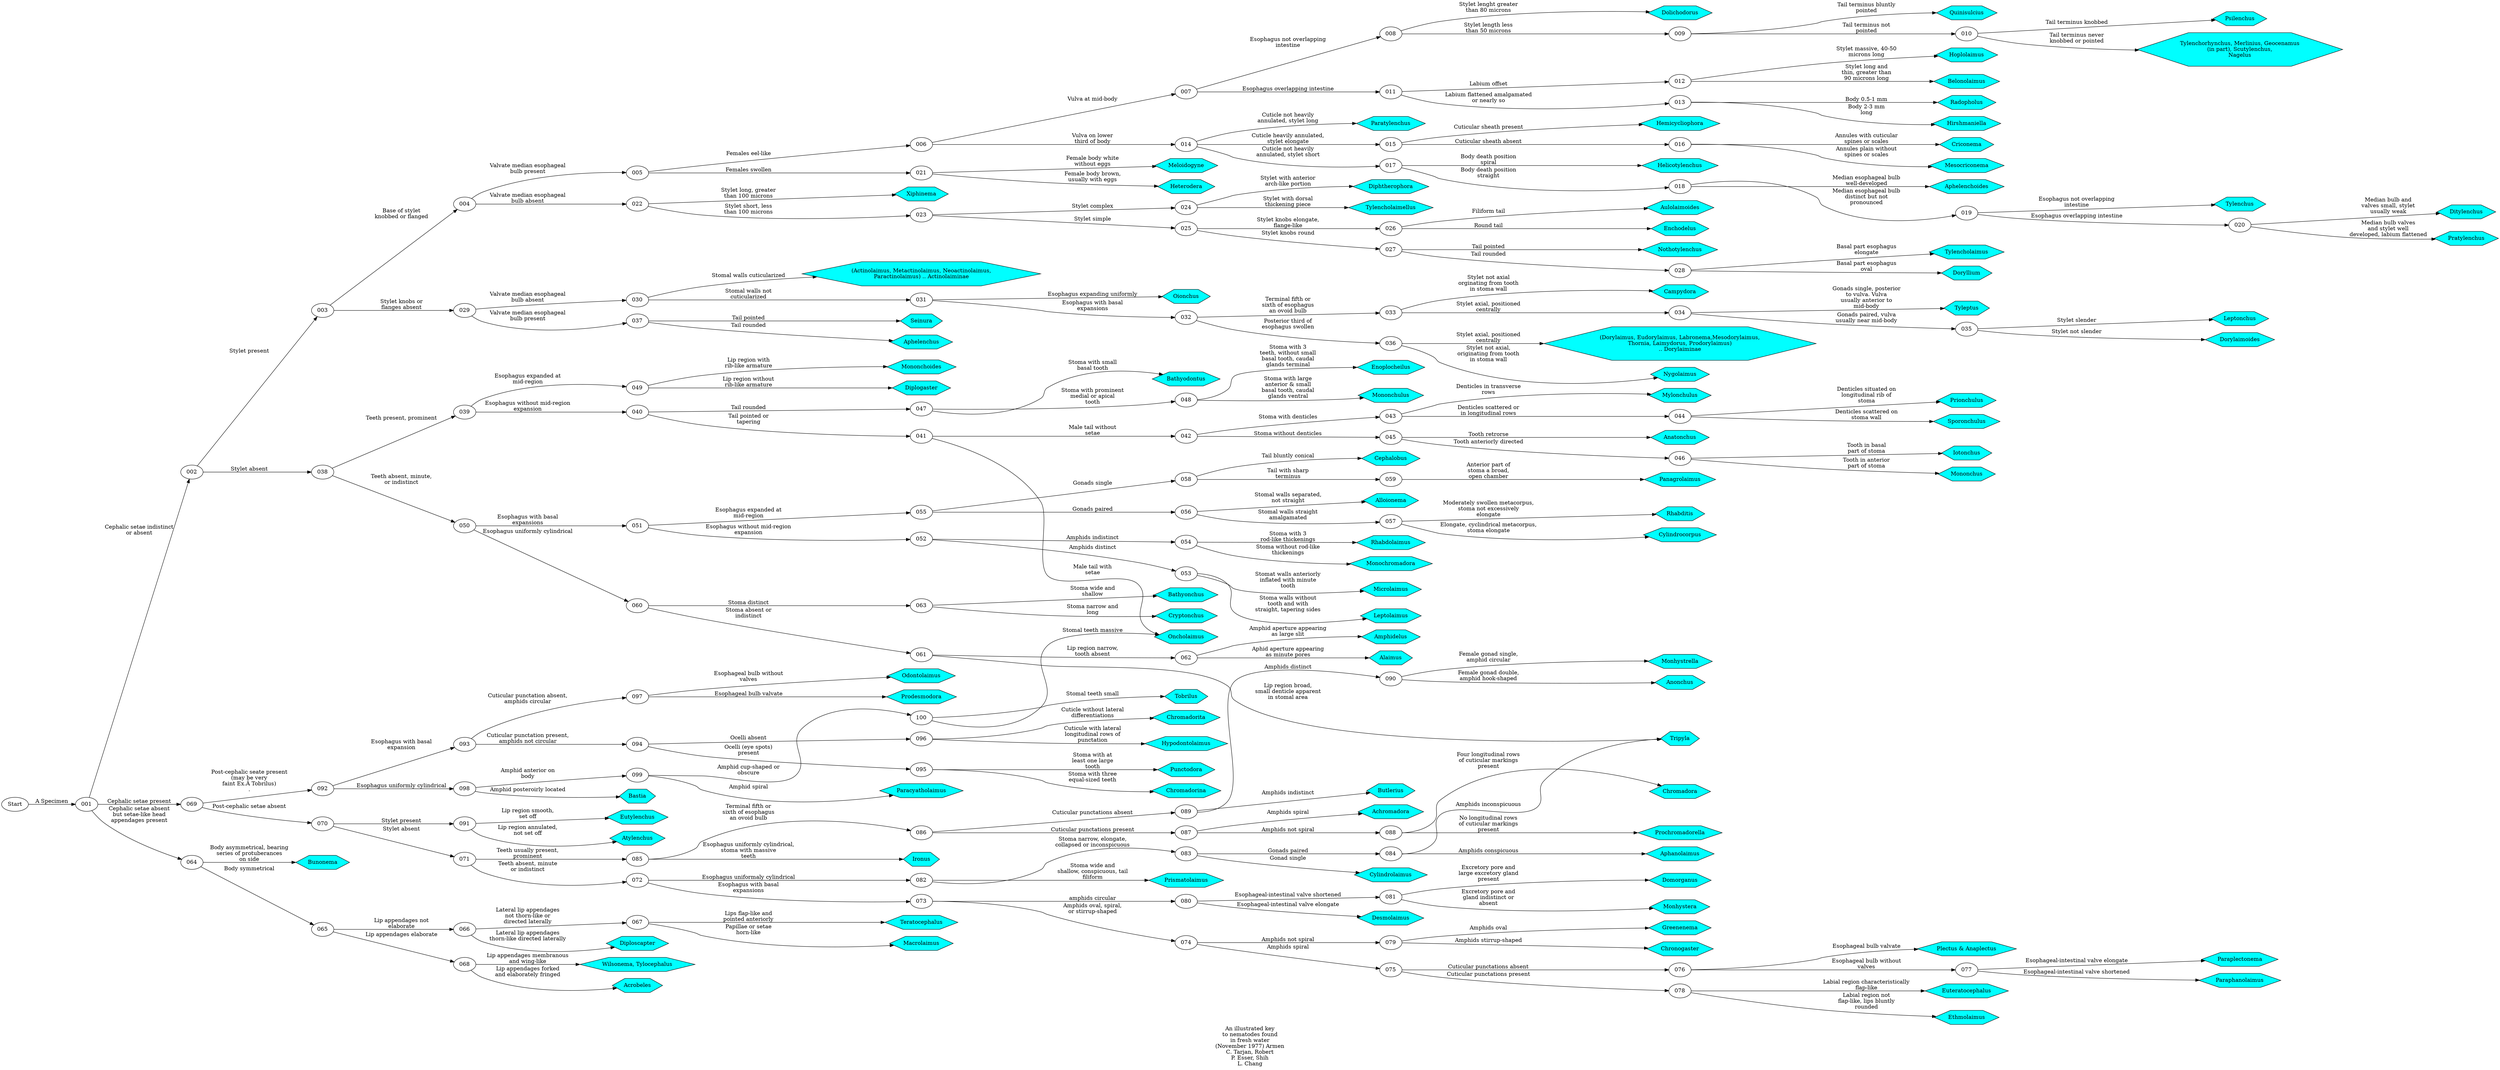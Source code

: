 digraph GraphTitle {
	graph [rankdir=LR remincross=True]
	label="An illustrated key
to nematodes found
in fresh water
(November 1977) Armen
C. Tarjan, Robert
P. Esser, Shih
L. Chang
"
	Dolichodorus
 [label=Dolichodorus
 fillcolor=aqua shape=hexagon style=filled]
	Quinisulcius
 [label=Quinisulcius
 fillcolor=aqua shape=hexagon style=filled]
	Psilenchus
 [label=Psilenchus
 fillcolor=aqua shape=hexagon style=filled]
	"Tylenchorhynchus, Merlinius, Geocenamus
(in part), Scutylenchus,
Nagelus
" [label="Tylenchorhynchus, Merlinius, Geocenamus
(in part), Scutylenchus,
Nagelus
" fillcolor=aqua shape=hexagon style=filled]
	Hoplolaimus
 [label=Hoplolaimus
 fillcolor=aqua shape=hexagon style=filled]
	Belonolaimus
 [label=Belonolaimus
 fillcolor=aqua shape=hexagon style=filled]
	Radopholus
 [label=Radopholus
 fillcolor=aqua shape=hexagon style=filled]
	Hirshmaniella
 [label=Hirshmaniella
 fillcolor=aqua shape=hexagon style=filled]
	Paratylenchus
 [label=Paratylenchus
 fillcolor=aqua shape=hexagon style=filled]
	Hemicycliophora
 [label=Hemicycliophora
 fillcolor=aqua shape=hexagon style=filled]
	Criconema
 [label=Criconema
 fillcolor=aqua shape=hexagon style=filled]
	Mesocriconema
 [label=Mesocriconema
 fillcolor=aqua shape=hexagon style=filled]
	Helicotylenchus
 [label=Helicotylenchus
 fillcolor=aqua shape=hexagon style=filled]
	Aphelenchoides
 [label=Aphelenchoides
 fillcolor=aqua shape=hexagon style=filled]
	Tylenchus
 [label=Tylenchus
 fillcolor=aqua shape=hexagon style=filled]
	Ditylenchus
 [label=Ditylenchus
 fillcolor=aqua shape=hexagon style=filled]
	Pratylenchus
 [label=Pratylenchus
 fillcolor=aqua shape=hexagon style=filled]
	Meloidogyne
 [label=Meloidogyne
 fillcolor=aqua shape=hexagon style=filled]
	Heterodera
 [label=Heterodera
 fillcolor=aqua shape=hexagon style=filled]
	Xiphinema
 [label=Xiphinema
 fillcolor=aqua shape=hexagon style=filled]
	Diphtherophora
 [label=Diphtherophora
 fillcolor=aqua shape=hexagon style=filled]
	Tylencholaimellus
 [label=Tylencholaimellus
 fillcolor=aqua shape=hexagon style=filled]
	Aulolaimoides
 [label=Aulolaimoides
 fillcolor=aqua shape=hexagon style=filled]
	Enchodelus
 [label=Enchodelus
 fillcolor=aqua shape=hexagon style=filled]
	Nothotylenchus
 [label=Nothotylenchus
 fillcolor=aqua shape=hexagon style=filled]
	Tylencholaimus
 [label=Tylencholaimus
 fillcolor=aqua shape=hexagon style=filled]
	Doryllium
 [label=Doryllium
 fillcolor=aqua shape=hexagon style=filled]
	"(Actinolaimus, Metactinolaimus, Neoactinolaimus,
Paractinolaimus) .. Actinolaiminae
" [label="(Actinolaimus, Metactinolaimus, Neoactinolaimus,
Paractinolaimus) .. Actinolaiminae
" fillcolor=aqua shape=hexagon style=filled]
	Oionchus
 [label=Oionchus
 fillcolor=aqua shape=hexagon style=filled]
	Campydora
 [label=Campydora
 fillcolor=aqua shape=hexagon style=filled]
	Tyleptus
 [label=Tyleptus
 fillcolor=aqua shape=hexagon style=filled]
	Leptonchus
 [label=Leptonchus
 fillcolor=aqua shape=hexagon style=filled]
	Dorylaimoides
 [label=Dorylaimoides
 fillcolor=aqua shape=hexagon style=filled]
	"(Dorylaimus, Eudorylaimus, Labronema,Mesodorylaimus,
Thornia, Laimydorus, Prodorylaimus)
.. Dorylaiminae
" [label="(Dorylaimus, Eudorylaimus, Labronema,Mesodorylaimus,
Thornia, Laimydorus, Prodorylaimus)
.. Dorylaiminae
" fillcolor=aqua shape=hexagon style=filled]
	Nygolaimus
 [label=Nygolaimus
 fillcolor=aqua shape=hexagon style=filled]
	Seinura
 [label=Seinura
 fillcolor=aqua shape=hexagon style=filled]
	Aphelenchus
 [label=Aphelenchus
 fillcolor=aqua shape=hexagon style=filled]
	Oncholaimus
 [label=Oncholaimus
 fillcolor=aqua shape=hexagon style=filled]
	Mylonchulus
 [label=Mylonchulus
 fillcolor=aqua shape=hexagon style=filled]
	Prionchulus
 [label=Prionchulus
 fillcolor=aqua shape=hexagon style=filled]
	Sporonchulus
 [label=Sporonchulus
 fillcolor=aqua shape=hexagon style=filled]
	Anatonchus
 [label=Anatonchus
 fillcolor=aqua shape=hexagon style=filled]
	Iotonchus
 [label=Iotonchus
 fillcolor=aqua shape=hexagon style=filled]
	Mononchus
 [label=Mononchus
 fillcolor=aqua shape=hexagon style=filled]
	Bathyodontus
 [label=Bathyodontus
 fillcolor=aqua shape=hexagon style=filled]
	Enoplocheilus
 [label=Enoplocheilus
 fillcolor=aqua shape=hexagon style=filled]
	Mononchulus
 [label=Mononchulus
 fillcolor=aqua shape=hexagon style=filled]
	Mononchoides
 [label=Mononchoides
 fillcolor=aqua shape=hexagon style=filled]
	Diplogaster
 [label=Diplogaster
 fillcolor=aqua shape=hexagon style=filled]
	Microlaimus
 [label=Microlaimus
 fillcolor=aqua shape=hexagon style=filled]
	Leptolaimus
 [label=Leptolaimus
 fillcolor=aqua shape=hexagon style=filled]
	Rhabdolaimus
 [label=Rhabdolaimus
 fillcolor=aqua shape=hexagon style=filled]
	Monochromadora
 [label=Monochromadora
 fillcolor=aqua shape=hexagon style=filled]
	Alloionema
 [label=Alloionema
 fillcolor=aqua shape=hexagon style=filled]
	Rhabditis
 [label=Rhabditis
 fillcolor=aqua shape=hexagon style=filled]
	Cylindrocorpus
 [label=Cylindrocorpus
 fillcolor=aqua shape=hexagon style=filled]
	Cephalobus
 [label=Cephalobus
 fillcolor=aqua shape=hexagon style=filled]
	Panagrolaimus
 [label=Panagrolaimus
 fillcolor=aqua shape=hexagon style=filled]
	Tripyla
 [label=Tripyla
 fillcolor=aqua shape=hexagon style=filled]
	Amphidelus
 [label=Amphidelus
 fillcolor=aqua shape=hexagon style=filled]
	Alaimus
 [label=Alaimus
 fillcolor=aqua shape=hexagon style=filled]
	Cryptonchus
 [label=Cryptonchus
 fillcolor=aqua shape=hexagon style=filled]
	Bathyonchus
 [label=Bathyonchus
 fillcolor=aqua shape=hexagon style=filled]
	Bunonema
 [label=Bunonema
 fillcolor=aqua shape=hexagon style=filled]
	Diploscapter
 [label=Diploscapter
 fillcolor=aqua shape=hexagon style=filled]
	Macrolaimus
 [label=Macrolaimus
 fillcolor=aqua shape=hexagon style=filled]
	Teratocephalus
 [label=Teratocephalus
 fillcolor=aqua shape=hexagon style=filled]
	Acrobeles
 [label=Acrobeles
 fillcolor=aqua shape=hexagon style=filled]
	"Wilsonema, Tylocephalus
" [label="Wilsonema, Tylocephalus
" fillcolor=aqua shape=hexagon style=filled]
	"Plectus & Anaplectus
" [label="Plectus & Anaplectus
" fillcolor=aqua shape=hexagon style=filled]
	Paraplectonema
 [label=Paraplectonema
 fillcolor=aqua shape=hexagon style=filled]
	Paraphanolaimus
 [label=Paraphanolaimus
 fillcolor=aqua shape=hexagon style=filled]
	Euteratocephalus
 [label=Euteratocephalus
 fillcolor=aqua shape=hexagon style=filled]
	Ethmolaimus
 [label=Ethmolaimus
 fillcolor=aqua shape=hexagon style=filled]
	Greenenema
 [label=Greenenema
 fillcolor=aqua shape=hexagon style=filled]
	Chronogaster
 [label=Chronogaster
 fillcolor=aqua shape=hexagon style=filled]
	Desmolaimus
 [label=Desmolaimus
 fillcolor=aqua shape=hexagon style=filled]
	Domorganus
 [label=Domorganus
 fillcolor=aqua shape=hexagon style=filled]
	Monhystera
 [label=Monhystera
 fillcolor=aqua shape=hexagon style=filled]
	Prismatolaimus
 [label=Prismatolaimus
 fillcolor=aqua shape=hexagon style=filled]
	Cylindrolaimus
 [label=Cylindrolaimus
 fillcolor=aqua shape=hexagon style=filled]
	Tripyla
 [label=Tripyla
 fillcolor=aqua shape=hexagon style=filled]
	Aphanolaimus
 [label=Aphanolaimus
 fillcolor=aqua shape=hexagon style=filled]
	Ironus
 [label=Ironus
 fillcolor=aqua shape=hexagon style=filled]
	Achromadora
 [label=Achromadora
 fillcolor=aqua shape=hexagon style=filled]
	Chromadora
 [label=Chromadora
 fillcolor=aqua shape=hexagon style=filled]
	Prochromadorella
 [label=Prochromadorella
 fillcolor=aqua shape=hexagon style=filled]
	Butlerius
 [label=Butlerius
 fillcolor=aqua shape=hexagon style=filled]
	Anonchus
 [label=Anonchus
 fillcolor=aqua shape=hexagon style=filled]
	Monhystrella
 [label=Monhystrella
 fillcolor=aqua shape=hexagon style=filled]
	Atylenchus
 [label=Atylenchus
 fillcolor=aqua shape=hexagon style=filled]
	Eutylenchus
 [label=Eutylenchus
 fillcolor=aqua shape=hexagon style=filled]
	Chromadorina
 [label=Chromadorina
 fillcolor=aqua shape=hexagon style=filled]
	Punctodora
 [label=Punctodora
 fillcolor=aqua shape=hexagon style=filled]
	Hypodontolaimus
 [label=Hypodontolaimus
 fillcolor=aqua shape=hexagon style=filled]
	Chromadorita
 [label=Chromadorita
 fillcolor=aqua shape=hexagon style=filled]
	Prodesmodora
 [label=Prodesmodora
 fillcolor=aqua shape=hexagon style=filled]
	Odontolaimus
 [label=Odontolaimus
 fillcolor=aqua shape=hexagon style=filled]
	Bastia
 [label=Bastia
 fillcolor=aqua shape=hexagon style=filled]
	Paracyatholaimus
 [label=Paracyatholaimus
 fillcolor=aqua shape=hexagon style=filled]
	Oncholaimus
 [label=Oncholaimus
 fillcolor=aqua shape=hexagon style=filled]
	Tobrilus
 [label=Tobrilus
 fillcolor=aqua shape=hexagon style=filled]
	Start
 -> 001
 [label="A Specimen
"]
	001
 -> 002
 [label="Cephalic setae indistinct
or absent
"]
	001
 -> 064
 [label="Cephalic setae absent
but setae-like head
appendages present
"]
	001
 -> 069
 [label="Cephalic setae present
"]
	002
 -> 003
 [label="Stylet present
"]
	002
 -> 038
 [label="Stylet absent
"]
	003
 -> 004
 [label="Base of stylet
knobbed or flanged
"]
	003
 -> 029
 [label="Stylet knobs or
flanges absent
"]
	004
 -> 005
 [label="Valvate median esophageal
bulb present
"]
	004
 -> 022
 [label="Valvate median esophageal
bulb absent
"]
	005
 -> 006
 [label="Females eel-like
"]
	005
 -> 021
 [label="Females swollen
"]
	006
 -> 007
 [label="Vulva at mid-body
"]
	006
 -> 014
 [label="Vulva on lower
third of body
"]
	007
 -> 008
 [label="Esophagus not overlapping
intestine
"]
	007
 -> 011
 [label="Esophagus overlapping intestine
"]
	008
 -> 009
 [label="Stylet length less
than 50 microns
"]
	008
 -> Dolichodorus
 [label="Stylet lenght greater
than 80 microns
"]
	009
 -> Quinisulcius
 [label="Tail terminus bluntly
pointed
"]
	009
 -> 010
 [label="Tail terminus not
pointed
"]
	010
 -> Psilenchus
 [label="Tail terminus knobbed
"]
	010
 -> "Tylenchorhynchus, Merlinius, Geocenamus
(in part), Scutylenchus,
Nagelus
" [label="Tail terminus never
knobbed or pointed
"]
	011
 -> 012
 [label="Labium offset
"]
	011
 -> 013
 [label="Labium flattened amalgamated
or nearly so
"]
	012
 -> Hoplolaimus
 [label="Stylet massive, 40-50
microns long
"]
	012
 -> Belonolaimus
 [label="Stylet long and
thin, greater than
90 microns long
"]
	013
 -> Radopholus
 [label="Body 0.5-1 mm
"]
	013
 -> Hirshmaniella
 [label="Body 2-3 mm
long
"]
	014
 -> 015
 [label="Cuticle heavily annulated,
stylet elongate
"]
	014
 -> 017
 [label="Cuticle not heavily
annulated, stylet short
"]
	014
 -> Paratylenchus
 [label="Cuticle not heavily
annulated, stylet long
"]
	015
 -> 016
 [label="Cuticular sheath absent
"]
	015
 -> Hemicycliophora
 [label="Cuticular sheath present
"]
	016
 -> Criconema
 [label="Annules with cuticular
spines or scales
"]
	016
 -> Mesocriconema
 [label="Annules plain without
spines or scales
"]
	017
 -> 018
 [label="Body death position
straight
"]
	017
 -> Helicotylenchus
 [label="Body death position
spiral
"]
	018
 -> 019
 [label="Median esophageal bulb
distinct but not
pronounced
"]
	018
 -> Aphelenchoides
 [label="Median esophageal bulb
well-developed
"]
	019
 -> 020
 [label="Esophagus overlapping intestine
"]
	019
 -> Tylenchus
 [label="Esophagus not overlapping
intestine
"]
	020
 -> Ditylenchus
 [label="Median bulb and
valves small, stylet
usually weak
"]
	020
 -> Pratylenchus
 [label="Median bulb valves
and stylet well
developed, labium flattened
"]
	021
 -> Meloidogyne
 [label="Female body white
without eggs
"]
	021
 -> Heterodera
 [label="Female body brown,
usually with eggs
"]
	022
 -> 023
 [label="Stylet short, less
than 100 microns
"]
	022
 -> Xiphinema
 [label="Stylet long, greater
than 100 microns
"]
	023
 -> 024
 [label="Stylet complex
"]
	023
 -> 025
 [label="Stylet simple
"]
	024
 -> Diphtherophora
 [label="Stylet with anterior
arch-like portion
"]
	024
 -> Tylencholaimellus
 [label="Stylet with dorsal
thickening piece
"]
	025
 -> 026
 [label="Stylet knobs elongate,
flange-like
"]
	025
 -> 027
 [label="Stylet knobs round
"]
	026
 -> Aulolaimoides
 [label="Filiform tail
"]
	026
 -> Enchodelus
 [label="Round tail
"]
	027
 -> 028
 [label="Tail rounded
"]
	027
 -> Nothotylenchus
 [label="Tail pointed
"]
	028
 -> Tylencholaimus
 [label="Basal part esophagus
elongate
"]
	028
 -> Doryllium
 [label="Basal part esophagus
oval
"]
	029
 -> 030
 [label="Valvate median esophageal
bulb absent
"]
	029
 -> 037
 [label="Valvate median esophageal
bulb present
"]
	030
 -> 031
 [label="Stomal walls not
cuticularized
"]
	030
 -> "(Actinolaimus, Metactinolaimus, Neoactinolaimus,
Paractinolaimus) .. Actinolaiminae
" [label="Stomal walls cuticularized
"]
	031
 -> 032
 [label="Esophagus with basal
expansions
"]
	031
 -> Oionchus
 [label="Esophagus expanding uniformly
"]
	032
 -> 033
 [label="Terminal fifth or
sixth of esophagus
an ovoid bulb
"]
	032
 -> 036
 [label="Posterior third of
esophagus swollen
"]
	033
 -> 034
 [label="Stylet axial, positioned
centrally
"]
	033
 -> Campydora
 [label="Stylet not axial
orginating from tooth
in stoma wall
"]
	034
 -> 035
 [label="Gonads paired, vulva
usually near mid-body
"]
	034
 -> Tyleptus
 [label="Gonads single, posterior
to vulva. Vulva
usually anterior to
mid-body
"]
	035
 -> Leptonchus
 [label="Stylet slender
"]
	035
 -> Dorylaimoides
 [label="Stylet not slender
"]
	036
 -> "(Dorylaimus, Eudorylaimus, Labronema,Mesodorylaimus,
Thornia, Laimydorus, Prodorylaimus)
.. Dorylaiminae
" [label="Stylet axial, positioned
centrally
"]
	036
 -> Nygolaimus
 [label="Stylet not axial,
originating from tooth
in stoma wall
"]
	037
 -> Seinura
 [label="Tail pointed
"]
	037
 -> Aphelenchus
 [label="Tail rounded
"]
	038
 -> 039
 [label="Teeth present, prominent
"]
	038
 -> 050
 [label="Teeth absent, minute,
or indistinct
"]
	039
 -> 040
 [label="Esophagus without mid-region
expansion
"]
	039
 -> 049
 [label="Esophagus expanded at
mid-region
"]
	040
 -> 041
 [label="Tail pointed or
tapering
"]
	040
 -> 047
 [label="Tail rounded
"]
	041
 -> 042
 [label="Male tail without
setae
"]
	041
 -> Oncholaimus
 [label="Male tail with
setae
"]
	042
 -> 043
 [label="Stoma with denticles
"]
	042
 -> 045
 [label="Stoma without denticles
"]
	043
 -> 044
 [label="Denticles scattered or
in longitudinal rows
"]
	043
 -> Mylonchulus
 [label="Denticles in transverse
rows
"]
	044
 -> Prionchulus
 [label="Denticles situated on
longitudinal rib of
stoma
"]
	044
 -> Sporonchulus
 [label="Denticles scattered on
stoma wall
"]
	045
 -> 046
 [label="Tooth anteriorly directed
"]
	045
 -> Anatonchus
 [label="Tooth retrorse
"]
	046
 -> Iotonchus
 [label="Tooth in basal
part of stoma
"]
	046
 -> Mononchus
 [label="Tooth in anterior
part of stoma
"]
	047
 -> 048
 [label="Stoma with prominent
medial or apical
tooth
"]
	047
 -> Bathyodontus
 [label="Stoma with small
basal tooth
"]
	048
 -> Enoplocheilus
 [label="Stoma with 3
teeth, without small
basal tooth, caudal
glands terminal
"]
	048
 -> Mononchulus
 [label="Stoma with large
anterior & small
basal tooth, caudal
glands ventral
"]
	049
 -> Mononchoides
 [label="Lip region with
rib-like armature
"]
	049
 -> Diplogaster
 [label="Lip region without
rib-like armature
"]
	050
 -> 051
 [label="Esophagus with basal
expansions
"]
	050
 -> 060
 [label="Esophagus uniformly cylindrical
"]
	051
 -> 052
 [label="Esophagus without mid-region
expansion
"]
	051
 -> 055
 [label="Esophagus expanded at
mid-region
"]
	052
 -> 053
 [label="Amphids distinct
"]
	052
 -> 054
 [label="Amphids indistinct
"]
	053
 -> Microlaimus
 [label="Stomat walls anteriorly
inflated with minute
tooth
"]
	053
 -> Leptolaimus
 [label="Stoma walls without
tooth and with
straight, tapering sides
"]
	054
 -> Rhabdolaimus
 [label="Stoma with 3
rod-like thickenings
"]
	054
 -> Monochromadora
 [label="Stoma without rod-like
thickenings
"]
	055
 -> 056
 [label="Gonads paired
"]
	055
 -> 058
 [label="Gonads single
"]
	056
 -> 057
 [label="Stomal walls straight
amalgamated
"]
	056
 -> Alloionema
 [label="Stomal walls separated,
not straight
"]
	057
 -> Rhabditis
 [label="Moderately swollen metacorpus,
stoma not excessively
elongate
"]
	057
 -> Cylindrocorpus
 [label="Elongate, cyclindrical metacorpus,
stoma elongate
"]
	058
 -> 059
 [label="Tail with sharp
terminus
"]
	058
 -> Cephalobus
 [label="Tail bluntly conical
"]
	059
 -> Panagrolaimus
 [label="Anterior part of
stoma a broad,
open chamber
"]
	060
 -> 061
 [label="Stoma absent or
indistinct
"]
	060
 -> 063
 [label="Stoma distinct
"]
	061
 -> 062
 [label="Lip region narrow,
tooth absent
"]
	061
 -> Tripyla
 [label="Lip region broad,
small denticle apparent
in stomal area
"]
	062
 -> Amphidelus
 [label="Amphid aperture appearing
as large slit
"]
	062
 -> Alaimus
 [label="Aphid aperture appearing
as minute pores
"]
	063
 -> Cryptonchus
 [label="Stoma narrow and
long
"]
	063
 -> Bathyonchus
 [label="Stoma wide and
shallow
"]
	064
 -> 065
 [label="Body symmetrical
"]
	064
 -> Bunonema
 [label="Body asymmetrical, bearing
series of protuberances
on side
"]
	065
 -> 066
 [label="Lip appendages not
elaborate
"]
	065
 -> 068
 [label="Lip appendages elaborate
"]
	066
 -> Diploscapter
 [label="Lateral lip appendages
thorn-like directed laterally
"]
	066
 -> 067
 [label="Lateral lip appendages
not thorn-like or
directed laterally
"]
	067
 -> Macrolaimus
 [label="Papillae or setae
horn-like
"]
	067
 -> Teratocephalus
 [label="Lips flap-like and
pointed anteriorly
"]
	068
 -> Acrobeles
 [label="Lip appendages forked
and elaborately fringed
"]
	068
 -> "Wilsonema, Tylocephalus
" [label="Lip appendages membranous
and wing-like
"]
	069
 -> 070
 [label="Post-cephalic setae absent
"]
	069
 -> 092
 [label="Post-cephalic seate present
(may be very
faint Ex.Â Tobrilus)
.
"]
	070
 -> 071
 [label="Stylet absent
"]
	070
 -> 091
 [label="Stylet present
"]
	071
 -> 072
 [label="Teeth absent, minute
or indistinct
"]
	071
 -> 085
 [label="Teeth usually present,
prominent
"]
	072
 -> 073
 [label="Esophagus with basal
expansions
"]
	072
 -> 082
 [label="Esophagus uniformaly cylindrical
"]
	073
 -> 074
 [label="Amphids oval, spiral,
or stirrup-shaped
"]
	073
 -> 080
 [label="amphids circular
"]
	074
 -> 075
 [label="Amphids spiral
"]
	074
 -> 079
 [label="Amphids not spiral
"]
	075
 -> 076
 [label="Cuticular punctations absent
"]
	075
 -> 078
 [label="Cuticular punctations present
"]
	076
 -> 077
 [label="Esophageal bulb without
valves
"]
	076
 -> "Plectus & Anaplectus
" [label="Esophageal bulb valvate
"]
	077
 -> Paraplectonema
 [label="Esophageal-intestinal valve elongate
"]
	077
 -> Paraphanolaimus
 [label="Esophageal-intestinal valve shortened
"]
	078
 -> Euteratocephalus
 [label="Labial region characteristically
flap-like
"]
	078
 -> Ethmolaimus
 [label="Labial region not
flap-like, lips bluntly
rounded
"]
	079
 -> Greenenema
 [label="Amphids oval
"]
	079
 -> Chronogaster
 [label="Amphids stirrup-shaped
"]
	080
 -> 081
 [label="Esophageal-intestinal valve shortened
"]
	080
 -> Desmolaimus
 [label="Esophageal-intestinal valve elongate
"]
	081
 -> Domorganus
 [label="Excretory pore and
large excretory gland
present
"]
	081
 -> Monhystera
 [label="Excretory pore and
gland indistinct or
absent
"]
	082
 -> Prismatolaimus
 [label="Stoma wide and
shallow, conspicuous, tail
filiform
"]
	082
 -> 083
 [label="Stoma narrow, elongate,
collapsed or inconspicuous
"]
	083
 -> Cylindrolaimus
 [label="Gonad single
"]
	083
 -> 084
 [label="Gonads paired
"]
	084
 -> Tripyla
 [label="Amphids inconspicuous
"]
	084
 -> Aphanolaimus
 [label="Amphids conspicuous
"]
	085
 -> 086
 [label="Terminal fifth or
sixth of esophagus
an ovoid bulb
"]
	085
 -> Ironus
 [label="Esophagus uniformly cylindrical,
stoma with massive
teeth
"]
	086
 -> 087
 [label="Cuticular punctations present
"]
	086
 -> 089
 [label="Cuticular punctations absent
"]
	087
 -> 088
 [label="Amphids not spiral
"]
	087
 -> Achromadora
 [label="Amphids spiral
"]
	088
 -> Chromadora
 [label="Four longitudinal rows
of cuticular markings
present
"]
	088
 -> Prochromadorella
 [label="No longitudinal rows
of cuticular markings
present
"]
	089
 -> 090
 [label="Amphids distinct
"]
	089
 -> Butlerius
 [label="Amphids indistinct
"]
	090
 -> Anonchus
 [label="Female gonad double,
amphid hook-shaped
"]
	090
 -> Monhystrella
 [label="Female gonad single,
amphid circular
"]
	091
 -> Atylenchus
 [label="Lip region annulated,
not set off
"]
	091
 -> Eutylenchus
 [label="Lip region smooth,
set off
"]
	092
 -> 093
 [label="Esophagus with basal
expansion
"]
	092
 -> 098
 [label="Esophagus uniformly cylindrical
"]
	093
 -> 094
 [label="Cuticular punctation present,
amphids not circular
"]
	093
 -> 097
 [label="Cuticular punctation absent,
amphids circular
"]
	094
 -> 095
 [label="Ocelli (eye spots)
present
"]
	094
 -> 096
 [label="Ocelli absent
"]
	095
 -> Chromadorina
 [label="Stoma with three
equal-sized teeth
"]
	095
 -> Punctodora
 [label="Stoma with at
least one large
tooth
"]
	096
 -> Hypodontolaimus
 [label="Cuticule with lateral
longitudinal rows of
punctation
"]
	096
 -> Chromadorita
 [label="Cuticle without lateral
differentiations
"]
	097
 -> Prodesmodora
 [label="Esophageal bulb valvate
"]
	097
 -> Odontolaimus
 [label="Esophageal bulb without
valves
"]
	098
 -> 099
 [label="Amphid anterior on
body
"]
	098
 -> Bastia
 [label="Amphid posteroirly located
"]
	099
 -> Paracyatholaimus
 [label="Amphid spiral
"]
	099
 -> 100
 [label="Amphid cup-shaped or
obscure
"]
	100
 -> Oncholaimus
 [label="Stomal teeth massive
"]
	100
 -> Tobrilus
 [label="Stomal teeth small
"]
}
